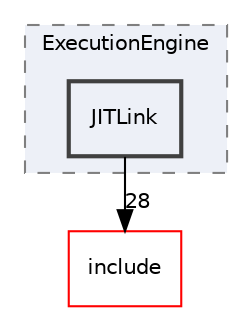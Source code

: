 digraph "lib/ExecutionEngine/JITLink"
{
 // LATEX_PDF_SIZE
  bgcolor="transparent";
  edge [fontname="Helvetica",fontsize="10",labelfontname="Helvetica",labelfontsize="10"];
  node [fontname="Helvetica",fontsize="10",shape="box"];
  compound=true
  subgraph clusterdir_9ff4c6dc1720636682ab045c894e9bc5 {
    graph [ bgcolor="#edf0f7", pencolor="grey50", style="filled,dashed,", label="ExecutionEngine", fontname="Helvetica", fontsize="10", URL="dir_9ff4c6dc1720636682ab045c894e9bc5.html"]
  dir_c0daa9c1887f9b9c5a8c0de610c5601a [label="JITLink", style="filled,bold,", fillcolor="#edf0f7", color="grey25", URL="dir_c0daa9c1887f9b9c5a8c0de610c5601a.html"];
  }
  dir_d44c64559bbebec7f509842c48db8b23 [label="include", style="", fillcolor="#edf0f7", color="red", URL="dir_d44c64559bbebec7f509842c48db8b23.html"];
  dir_c0daa9c1887f9b9c5a8c0de610c5601a->dir_d44c64559bbebec7f509842c48db8b23 [headlabel="28", labeldistance=1.5 headhref="dir_000096_000082.html"];
}
